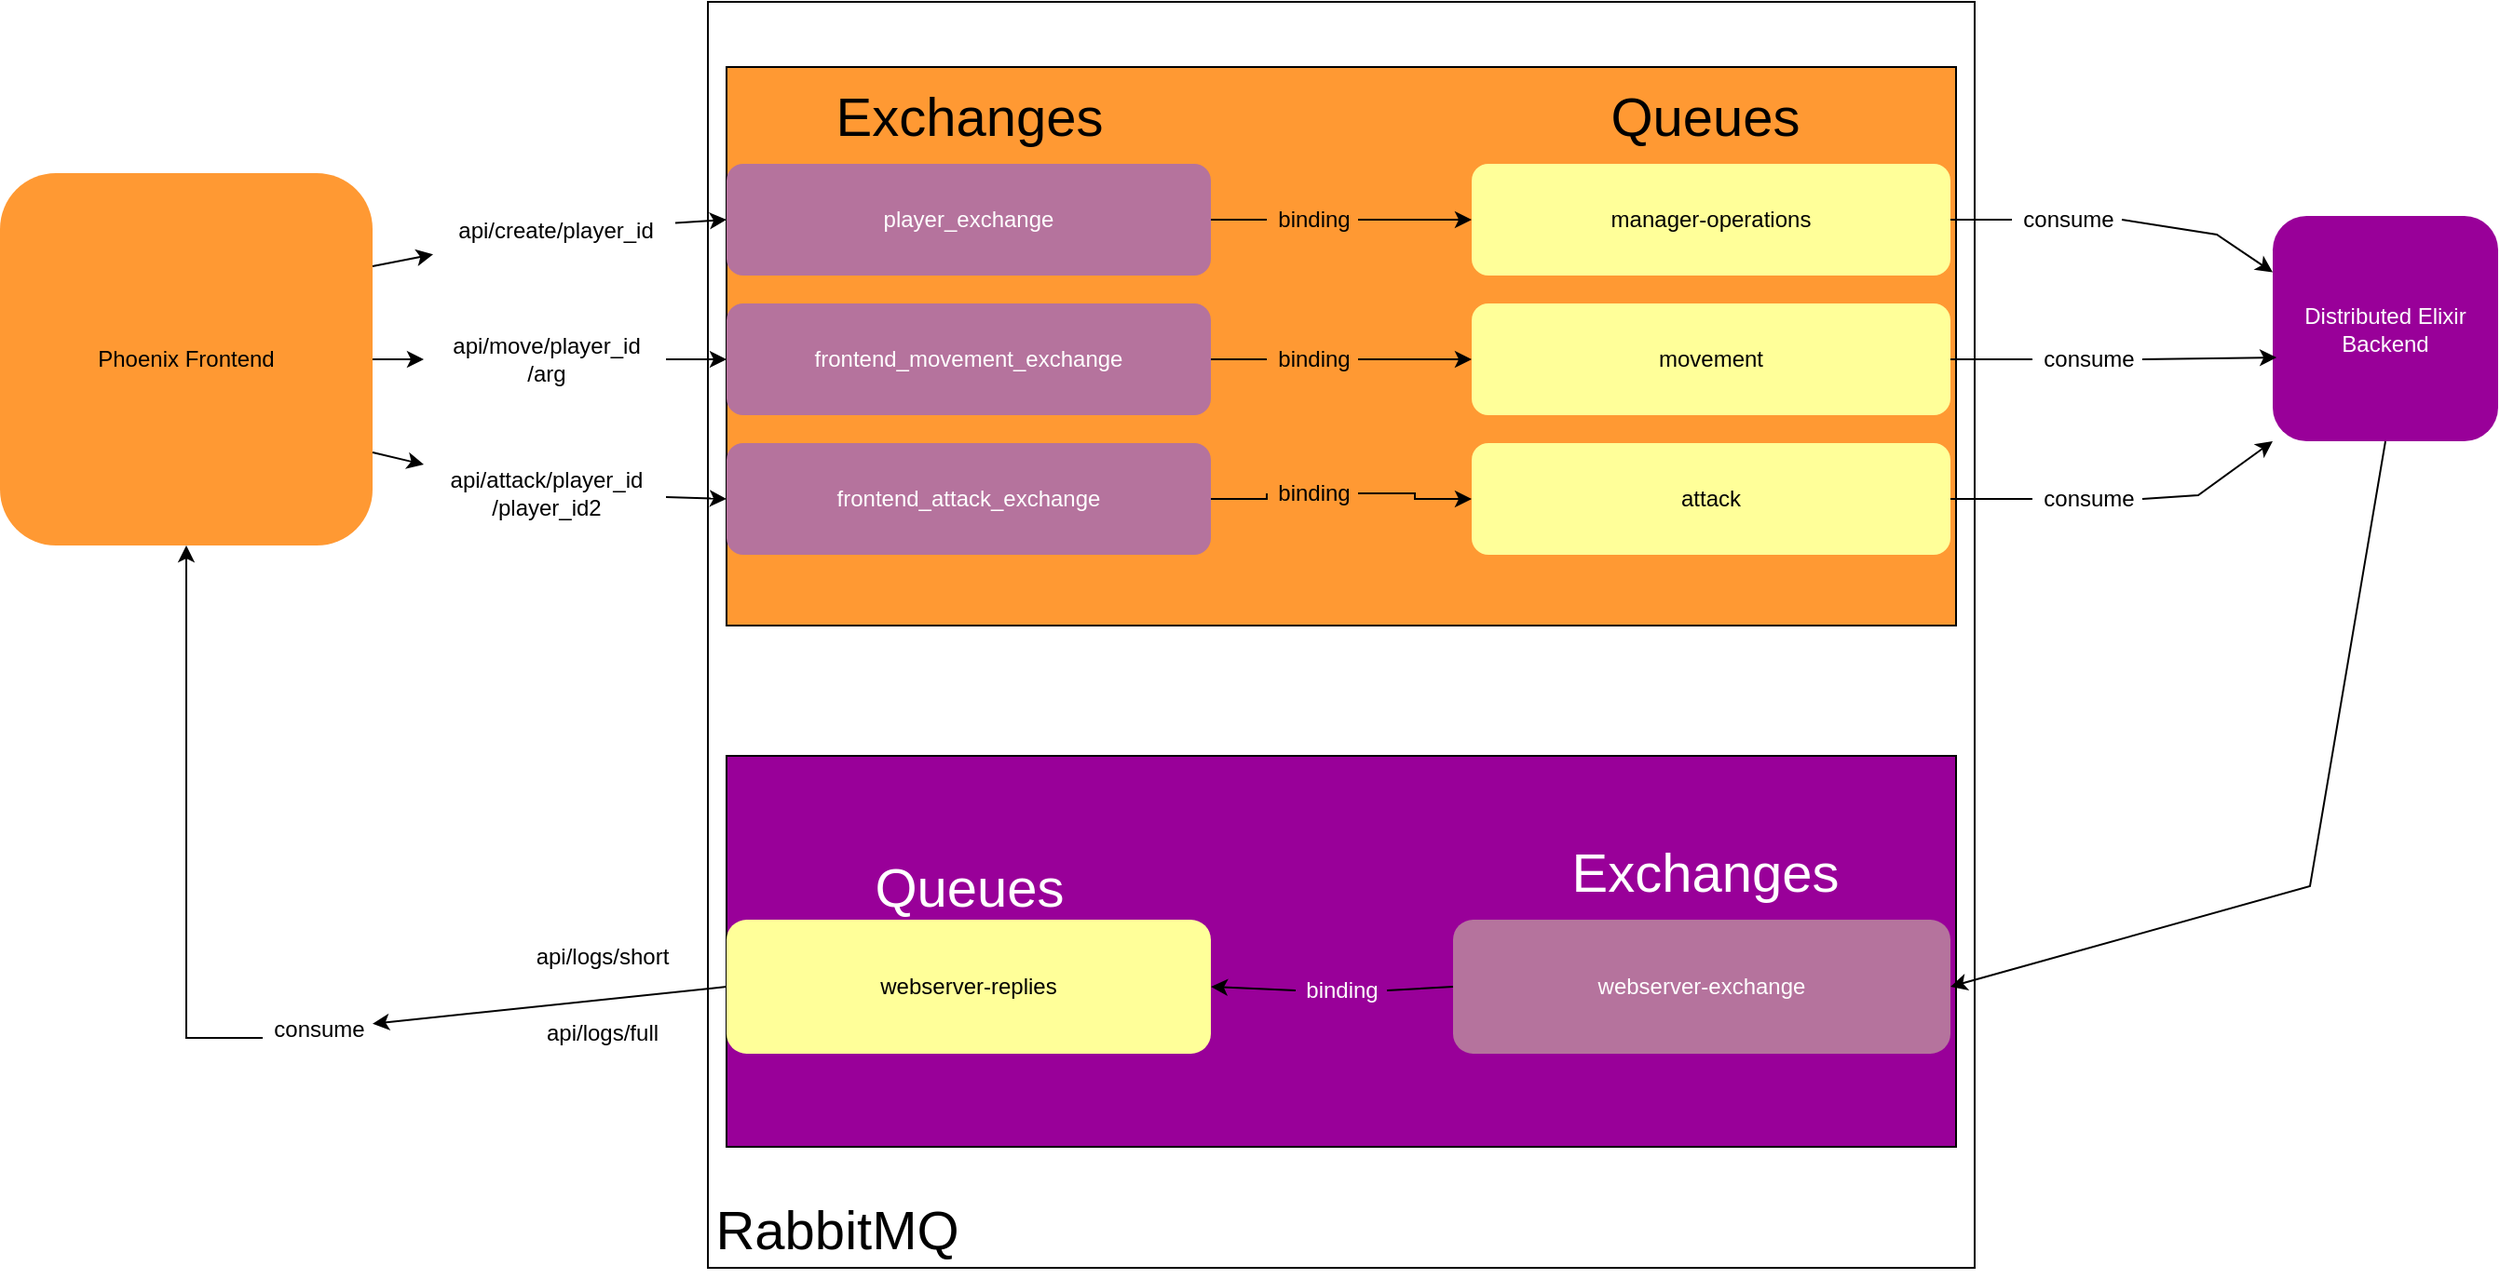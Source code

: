 <mxfile version="20.2.3" type="device"><diagram id="dsw1IVb-NboTczLdyGNc" name="Page-1"><mxGraphModel dx="2272" dy="1862" grid="1" gridSize="10" guides="1" tooltips="1" connect="1" arrows="1" fold="1" page="1" pageScale="1" pageWidth="850" pageHeight="1100" math="0" shadow="0"><root><mxCell id="0"/><mxCell id="1" parent="0"/><mxCell id="7K4MxP2BRTGAO_mFvP_J-1" value="" style="whiteSpace=wrap;html=1;aspect=fixed;" vertex="1" parent="1"><mxGeometry x="80" y="-25" width="680" height="680" as="geometry"/></mxCell><mxCell id="7K4MxP2BRTGAO_mFvP_J-75" value="" style="rounded=0;whiteSpace=wrap;html=1;fontSize=29;fontColor=#FFFFFF;fillColor=#FF9933;gradientColor=none;" vertex="1" parent="1"><mxGeometry x="90" y="10" width="660" height="300" as="geometry"/></mxCell><mxCell id="7K4MxP2BRTGAO_mFvP_J-74" value="" style="rounded=0;whiteSpace=wrap;html=1;fontSize=29;fontColor=#FFFFFF;fillColor=#990099;gradientColor=none;" vertex="1" parent="1"><mxGeometry x="90" y="380" width="660" height="210" as="geometry"/></mxCell><mxCell id="7K4MxP2BRTGAO_mFvP_J-2" style="edgeStyle=orthogonalEdgeStyle;rounded=0;orthogonalLoop=1;jettySize=auto;html=1;exitX=1;exitY=0.5;exitDx=0;exitDy=0;entryX=0;entryY=0.5;entryDx=0;entryDy=0;startArrow=none;" edge="1" parent="1" source="7K4MxP2BRTGAO_mFvP_J-28" target="7K4MxP2BRTGAO_mFvP_J-13"><mxGeometry relative="1" as="geometry"/></mxCell><mxCell id="7K4MxP2BRTGAO_mFvP_J-3" value="frontend_attack_exchange" style="rounded=1;whiteSpace=wrap;html=1;fillColor=#B5739D;strokeColor=none;gradientColor=none;fontColor=#FFFFFF;" vertex="1" parent="1"><mxGeometry x="90" y="212" width="260" height="60" as="geometry"/></mxCell><mxCell id="7K4MxP2BRTGAO_mFvP_J-4" style="edgeStyle=orthogonalEdgeStyle;rounded=0;orthogonalLoop=1;jettySize=auto;html=1;exitX=1;exitY=0.5;exitDx=0;exitDy=0;entryX=0;entryY=0.5;entryDx=0;entryDy=0;startArrow=none;" edge="1" parent="1" source="7K4MxP2BRTGAO_mFvP_J-27" target="7K4MxP2BRTGAO_mFvP_J-11"><mxGeometry relative="1" as="geometry"/></mxCell><mxCell id="7K4MxP2BRTGAO_mFvP_J-5" value="frontend_movement_exchange" style="rounded=1;whiteSpace=wrap;html=1;fillColor=#B5739D;strokeColor=none;gradientColor=none;fontColor=#FFFFFF;" vertex="1" parent="1"><mxGeometry x="90" y="137" width="260" height="60" as="geometry"/></mxCell><mxCell id="7K4MxP2BRTGAO_mFvP_J-6" style="edgeStyle=orthogonalEdgeStyle;rounded=0;orthogonalLoop=1;jettySize=auto;html=1;exitX=1;exitY=0.5;exitDx=0;exitDy=0;entryX=0;entryY=0.5;entryDx=0;entryDy=0;startArrow=none;" edge="1" parent="1" source="7K4MxP2BRTGAO_mFvP_J-26" target="7K4MxP2BRTGAO_mFvP_J-9"><mxGeometry relative="1" as="geometry"/></mxCell><mxCell id="7K4MxP2BRTGAO_mFvP_J-7" value="player_exchange" style="rounded=1;whiteSpace=wrap;html=1;fillColor=#B5739D;strokeColor=none;gradientColor=none;fontColor=#FFFFFF;" vertex="1" parent="1"><mxGeometry x="90" y="62" width="260" height="60" as="geometry"/></mxCell><mxCell id="7K4MxP2BRTGAO_mFvP_J-9" value="manager-operations" style="rounded=1;whiteSpace=wrap;html=1;fillColor=#FFFF99;strokeColor=none;shadow=0;glass=0;" vertex="1" parent="1"><mxGeometry x="490" y="62" width="257" height="60" as="geometry"/></mxCell><mxCell id="7K4MxP2BRTGAO_mFvP_J-11" value="movement" style="rounded=1;whiteSpace=wrap;html=1;fillColor=#FFFF99;strokeColor=none;" vertex="1" parent="1"><mxGeometry x="490" y="137" width="257" height="60" as="geometry"/></mxCell><mxCell id="7K4MxP2BRTGAO_mFvP_J-13" value="attack" style="rounded=1;whiteSpace=wrap;html=1;fillColor=#FFFF99;strokeColor=none;" vertex="1" parent="1"><mxGeometry x="490" y="212" width="257" height="60" as="geometry"/></mxCell><mxCell id="7K4MxP2BRTGAO_mFvP_J-15" value="webserver-exchange" style="rounded=1;whiteSpace=wrap;html=1;fillColor=#B5739D;strokeColor=none;gradientColor=none;fontColor=#FFFFFF;" vertex="1" parent="1"><mxGeometry x="480" y="468" width="267" height="72" as="geometry"/></mxCell><mxCell id="7K4MxP2BRTGAO_mFvP_J-16" style="edgeStyle=orthogonalEdgeStyle;rounded=0;orthogonalLoop=1;jettySize=auto;html=1;exitX=0;exitY=0.75;exitDx=0;exitDy=0;entryX=0.5;entryY=1;entryDx=0;entryDy=0;startArrow=none;" edge="1" parent="1" source="7K4MxP2BRTGAO_mFvP_J-33" target="7K4MxP2BRTGAO_mFvP_J-21"><mxGeometry relative="1" as="geometry"/></mxCell><mxCell id="7K4MxP2BRTGAO_mFvP_J-17" value="webserver-replies" style="rounded=1;whiteSpace=wrap;html=1;fillColor=#FFFF99;strokeColor=none;" vertex="1" parent="1"><mxGeometry x="90" y="468" width="260" height="72" as="geometry"/></mxCell><mxCell id="7K4MxP2BRTGAO_mFvP_J-21" value="Phoenix Frontend" style="whiteSpace=wrap;html=1;aspect=fixed;fillColor=#FF9933;strokeColor=none;rounded=1;gradientColor=none;" vertex="1" parent="1"><mxGeometry x="-300" y="67" width="200" height="200" as="geometry"/></mxCell><mxCell id="7K4MxP2BRTGAO_mFvP_J-24" value="Distributed Elixir Backend" style="whiteSpace=wrap;html=1;aspect=fixed;fillColor=#990099;strokeColor=none;rounded=1;gradientColor=none;fontColor=#FFFFFF;" vertex="1" parent="1"><mxGeometry x="920" y="90" width="121" height="121" as="geometry"/></mxCell><mxCell id="7K4MxP2BRTGAO_mFvP_J-25" value="RabbitMQ" style="text;html=1;align=center;verticalAlign=middle;resizable=0;points=[];autosize=1;strokeColor=none;fillColor=none;fontSize=29;" vertex="1" parent="1"><mxGeometry x="73.5" y="610" width="150" height="50" as="geometry"/></mxCell><mxCell id="7K4MxP2BRTGAO_mFvP_J-37" value="api/logs/short" style="text;html=1;align=center;verticalAlign=middle;resizable=0;points=[];autosize=1;strokeColor=none;fillColor=none;" vertex="1" parent="1"><mxGeometry x="-18" y="479" width="81" height="18" as="geometry"/></mxCell><mxCell id="7K4MxP2BRTGAO_mFvP_J-38" value="api/logs/full" style="text;html=1;align=center;verticalAlign=middle;resizable=0;points=[];autosize=1;strokeColor=none;fillColor=none;" vertex="1" parent="1"><mxGeometry x="-12.5" y="520" width="70" height="18" as="geometry"/></mxCell><mxCell id="7K4MxP2BRTGAO_mFvP_J-41" value="" style="endArrow=classic;html=1;rounded=0;entryX=0;entryY=0.5;entryDx=0;entryDy=0;startArrow=none;" edge="1" parent="1" source="7K4MxP2BRTGAO_mFvP_J-34" target="7K4MxP2BRTGAO_mFvP_J-7"><mxGeometry width="50" height="50" relative="1" as="geometry"><mxPoint x="-110" y="285" as="sourcePoint"/><mxPoint x="-60" y="235" as="targetPoint"/><Array as="points"/></mxGeometry></mxCell><mxCell id="7K4MxP2BRTGAO_mFvP_J-42" value="" style="endArrow=classic;html=1;rounded=0;exitX=1;exitY=0.5;exitDx=0;exitDy=0;entryX=0;entryY=0.5;entryDx=0;entryDy=0;startArrow=none;" edge="1" parent="1" source="7K4MxP2BRTGAO_mFvP_J-35" target="7K4MxP2BRTGAO_mFvP_J-5"><mxGeometry width="50" height="50" relative="1" as="geometry"><mxPoint x="-90" y="360" as="sourcePoint"/><mxPoint x="-40" y="310" as="targetPoint"/></mxGeometry></mxCell><mxCell id="7K4MxP2BRTGAO_mFvP_J-43" value="" style="endArrow=classic;html=1;rounded=0;entryX=0;entryY=0.5;entryDx=0;entryDy=0;startArrow=none;" edge="1" parent="1" source="7K4MxP2BRTGAO_mFvP_J-36" target="7K4MxP2BRTGAO_mFvP_J-3"><mxGeometry width="50" height="50" relative="1" as="geometry"><mxPoint x="-50" y="360" as="sourcePoint"/><mxPoint y="310" as="targetPoint"/><Array as="points"/></mxGeometry></mxCell><mxCell id="7K4MxP2BRTGAO_mFvP_J-34" value="api/create/player_id" style="text;html=1;align=center;verticalAlign=middle;resizable=0;points=[];autosize=1;strokeColor=none;fillColor=none;rotation=0;" vertex="1" parent="1"><mxGeometry x="-67.5" y="83" width="130" height="30" as="geometry"/></mxCell><mxCell id="7K4MxP2BRTGAO_mFvP_J-35" value="api/move/player_id&lt;br&gt;/arg" style="text;html=1;align=center;verticalAlign=middle;resizable=0;points=[];autosize=1;strokeColor=none;fillColor=none;" vertex="1" parent="1"><mxGeometry x="-72.5" y="147" width="130" height="40" as="geometry"/></mxCell><mxCell id="7K4MxP2BRTGAO_mFvP_J-36" value="api/attack/player_id&lt;br&gt;/player_id2" style="text;html=1;align=center;verticalAlign=middle;resizable=0;points=[];autosize=1;strokeColor=none;fillColor=none;" vertex="1" parent="1"><mxGeometry x="-72.5" y="219" width="130" height="40" as="geometry"/></mxCell><mxCell id="7K4MxP2BRTGAO_mFvP_J-48" value="" style="endArrow=classic;html=1;rounded=0;fontSize=29;exitX=1;exitY=0.5;exitDx=0;exitDy=0;entryX=0.017;entryY=0.628;entryDx=0;entryDy=0;startArrow=none;entryPerimeter=0;" edge="1" parent="1" source="7K4MxP2BRTGAO_mFvP_J-29" target="7K4MxP2BRTGAO_mFvP_J-24"><mxGeometry width="50" height="50" relative="1" as="geometry"><mxPoint x="840" y="370" as="sourcePoint"/><mxPoint x="890" y="320" as="targetPoint"/></mxGeometry></mxCell><mxCell id="7K4MxP2BRTGAO_mFvP_J-49" value="" style="endArrow=classic;html=1;rounded=0;fontSize=29;exitX=1;exitY=0.5;exitDx=0;exitDy=0;entryX=0;entryY=1;entryDx=0;entryDy=0;startArrow=none;" edge="1" parent="1" source="7K4MxP2BRTGAO_mFvP_J-32" target="7K4MxP2BRTGAO_mFvP_J-24"><mxGeometry width="50" height="50" relative="1" as="geometry"><mxPoint x="880" y="380" as="sourcePoint"/><mxPoint x="930" y="330" as="targetPoint"/><Array as="points"><mxPoint x="880" y="240"/></Array></mxGeometry></mxCell><mxCell id="7K4MxP2BRTGAO_mFvP_J-32" value="consume" style="text;html=1;align=center;verticalAlign=middle;resizable=0;points=[];autosize=1;strokeColor=none;fillColor=none;" vertex="1" parent="1"><mxGeometry x="791" y="233" width="59" height="18" as="geometry"/></mxCell><mxCell id="7K4MxP2BRTGAO_mFvP_J-50" value="" style="endArrow=none;html=1;rounded=0;fontSize=29;exitX=1;exitY=0.5;exitDx=0;exitDy=0;" edge="1" parent="1" source="7K4MxP2BRTGAO_mFvP_J-13" target="7K4MxP2BRTGAO_mFvP_J-32"><mxGeometry width="50" height="50" relative="1" as="geometry"><mxPoint x="747" y="242" as="sourcePoint"/><mxPoint x="920" y="211" as="targetPoint"/><Array as="points"/></mxGeometry></mxCell><mxCell id="7K4MxP2BRTGAO_mFvP_J-29" value="consume" style="text;html=1;align=center;verticalAlign=middle;resizable=0;points=[];autosize=1;strokeColor=none;fillColor=none;" vertex="1" parent="1"><mxGeometry x="791" y="158" width="59" height="18" as="geometry"/></mxCell><mxCell id="7K4MxP2BRTGAO_mFvP_J-51" value="" style="endArrow=none;html=1;rounded=0;fontSize=29;exitX=1;exitY=0.5;exitDx=0;exitDy=0;entryX=0;entryY=0.5;entryDx=0;entryDy=0;" edge="1" parent="1" source="7K4MxP2BRTGAO_mFvP_J-11" target="7K4MxP2BRTGAO_mFvP_J-29"><mxGeometry width="50" height="50" relative="1" as="geometry"><mxPoint x="747" y="167" as="sourcePoint"/><mxPoint x="920" y="171" as="targetPoint"/></mxGeometry></mxCell><mxCell id="7K4MxP2BRTGAO_mFvP_J-53" value="" style="endArrow=classic;html=1;rounded=0;fontSize=29;exitX=1;exitY=0.5;exitDx=0;exitDy=0;entryX=0;entryY=0.25;entryDx=0;entryDy=0;startArrow=none;" edge="1" parent="1" source="7K4MxP2BRTGAO_mFvP_J-31" target="7K4MxP2BRTGAO_mFvP_J-24"><mxGeometry width="50" height="50" relative="1" as="geometry"><mxPoint x="800" y="70" as="sourcePoint"/><mxPoint x="900" y="90" as="targetPoint"/><Array as="points"><mxPoint x="890" y="100"/></Array></mxGeometry></mxCell><mxCell id="7K4MxP2BRTGAO_mFvP_J-31" value="consume" style="text;html=1;align=center;verticalAlign=middle;resizable=0;points=[];autosize=1;strokeColor=none;fillColor=none;" vertex="1" parent="1"><mxGeometry x="780" y="83" width="59" height="18" as="geometry"/></mxCell><mxCell id="7K4MxP2BRTGAO_mFvP_J-54" value="" style="endArrow=none;html=1;rounded=0;fontSize=29;exitX=1;exitY=0.5;exitDx=0;exitDy=0;" edge="1" parent="1" source="7K4MxP2BRTGAO_mFvP_J-9" target="7K4MxP2BRTGAO_mFvP_J-31"><mxGeometry width="50" height="50" relative="1" as="geometry"><mxPoint x="747" y="92" as="sourcePoint"/><mxPoint x="920" y="131" as="targetPoint"/><Array as="points"/></mxGeometry></mxCell><mxCell id="7K4MxP2BRTGAO_mFvP_J-55" value="Exchanges" style="text;html=1;align=center;verticalAlign=middle;resizable=0;points=[];autosize=1;strokeColor=none;fillColor=none;fontSize=29;" vertex="1" parent="1"><mxGeometry x="135" y="12" width="170" height="50" as="geometry"/></mxCell><mxCell id="7K4MxP2BRTGAO_mFvP_J-56" value="Queues" style="text;html=1;align=center;verticalAlign=middle;resizable=0;points=[];autosize=1;strokeColor=none;fillColor=none;fontSize=29;" vertex="1" parent="1"><mxGeometry x="550" y="12" width="130" height="50" as="geometry"/></mxCell><mxCell id="7K4MxP2BRTGAO_mFvP_J-59" value="" style="endArrow=classic;html=1;rounded=0;fontSize=29;exitX=1;exitY=0.25;exitDx=0;exitDy=0;" edge="1" parent="1" source="7K4MxP2BRTGAO_mFvP_J-21" target="7K4MxP2BRTGAO_mFvP_J-34"><mxGeometry width="50" height="50" relative="1" as="geometry"><mxPoint x="-30" y="30" as="sourcePoint"/><mxPoint x="20" y="-20" as="targetPoint"/></mxGeometry></mxCell><mxCell id="7K4MxP2BRTGAO_mFvP_J-60" value="" style="endArrow=classic;html=1;rounded=0;fontSize=29;exitX=1;exitY=0.5;exitDx=0;exitDy=0;" edge="1" parent="1" source="7K4MxP2BRTGAO_mFvP_J-21" target="7K4MxP2BRTGAO_mFvP_J-35"><mxGeometry width="50" height="50" relative="1" as="geometry"><mxPoint x="-40" y="390" as="sourcePoint"/><mxPoint x="10" y="340" as="targetPoint"/></mxGeometry></mxCell><mxCell id="7K4MxP2BRTGAO_mFvP_J-61" value="" style="endArrow=classic;html=1;rounded=0;fontSize=29;exitX=1;exitY=0.75;exitDx=0;exitDy=0;" edge="1" parent="1" source="7K4MxP2BRTGAO_mFvP_J-21" target="7K4MxP2BRTGAO_mFvP_J-36"><mxGeometry width="50" height="50" relative="1" as="geometry"><mxPoint x="-80" y="390" as="sourcePoint"/><mxPoint x="-30" y="340" as="targetPoint"/></mxGeometry></mxCell><mxCell id="7K4MxP2BRTGAO_mFvP_J-33" value="consume" style="text;html=1;align=center;verticalAlign=middle;resizable=0;points=[];autosize=1;strokeColor=none;fillColor=none;" vertex="1" parent="1"><mxGeometry x="-159" y="518" width="59" height="18" as="geometry"/></mxCell><mxCell id="7K4MxP2BRTGAO_mFvP_J-63" value="" style="endArrow=classic;html=1;rounded=0;fontSize=29;fontColor=#FFFFFF;exitX=0.5;exitY=1;exitDx=0;exitDy=0;entryX=1;entryY=0.5;entryDx=0;entryDy=0;" edge="1" parent="1" source="7K4MxP2BRTGAO_mFvP_J-24" target="7K4MxP2BRTGAO_mFvP_J-15"><mxGeometry width="50" height="50" relative="1" as="geometry"><mxPoint x="970" y="390" as="sourcePoint"/><mxPoint x="1020" y="340" as="targetPoint"/><Array as="points"><mxPoint x="940" y="450"/></Array></mxGeometry></mxCell><mxCell id="7K4MxP2BRTGAO_mFvP_J-66" value="" style="endArrow=classic;html=1;rounded=0;fontSize=29;fontColor=#FFFFFF;exitX=0;exitY=0.5;exitDx=0;exitDy=0;entryX=1;entryY=0.5;entryDx=0;entryDy=0;startArrow=none;" edge="1" parent="1" source="7K4MxP2BRTGAO_mFvP_J-30" target="7K4MxP2BRTGAO_mFvP_J-17"><mxGeometry width="50" height="50" relative="1" as="geometry"><mxPoint x="-80" y="400" as="sourcePoint"/><mxPoint x="-30" y="350" as="targetPoint"/></mxGeometry></mxCell><mxCell id="7K4MxP2BRTGAO_mFvP_J-30" value="binding" style="text;html=1;align=center;verticalAlign=middle;resizable=0;points=[];autosize=1;strokeColor=none;fillColor=none;fontColor=#FFFFFF;" vertex="1" parent="1"><mxGeometry x="395.5" y="497" width="49" height="18" as="geometry"/></mxCell><mxCell id="7K4MxP2BRTGAO_mFvP_J-67" value="" style="endArrow=none;html=1;rounded=0;fontSize=29;fontColor=#FFFFFF;exitX=0;exitY=0.5;exitDx=0;exitDy=0;entryX=1;entryY=0.5;entryDx=0;entryDy=0;" edge="1" parent="1" source="7K4MxP2BRTGAO_mFvP_J-15" target="7K4MxP2BRTGAO_mFvP_J-30"><mxGeometry width="50" height="50" relative="1" as="geometry"><mxPoint x="481.5" y="484" as="sourcePoint"/><mxPoint x="336" y="506" as="targetPoint"/></mxGeometry></mxCell><mxCell id="7K4MxP2BRTGAO_mFvP_J-28" value="binding" style="text;html=1;align=center;verticalAlign=middle;resizable=0;points=[];autosize=1;strokeColor=none;fillColor=none;" vertex="1" parent="1"><mxGeometry x="380" y="230" width="49" height="18" as="geometry"/></mxCell><mxCell id="7K4MxP2BRTGAO_mFvP_J-68" value="" style="edgeStyle=orthogonalEdgeStyle;rounded=0;orthogonalLoop=1;jettySize=auto;html=1;exitX=1;exitY=0.5;exitDx=0;exitDy=0;entryX=0;entryY=0.5;entryDx=0;entryDy=0;endArrow=none;" edge="1" parent="1" source="7K4MxP2BRTGAO_mFvP_J-3" target="7K4MxP2BRTGAO_mFvP_J-28"><mxGeometry relative="1" as="geometry"><mxPoint x="350" y="242" as="sourcePoint"/><mxPoint x="490" y="242" as="targetPoint"/></mxGeometry></mxCell><mxCell id="7K4MxP2BRTGAO_mFvP_J-27" value="binding" style="text;html=1;align=center;verticalAlign=middle;resizable=0;points=[];autosize=1;strokeColor=none;fillColor=none;" vertex="1" parent="1"><mxGeometry x="380" y="158" width="49" height="18" as="geometry"/></mxCell><mxCell id="7K4MxP2BRTGAO_mFvP_J-69" value="" style="edgeStyle=orthogonalEdgeStyle;rounded=0;orthogonalLoop=1;jettySize=auto;html=1;exitX=1;exitY=0.5;exitDx=0;exitDy=0;entryX=0;entryY=0.5;entryDx=0;entryDy=0;endArrow=none;" edge="1" parent="1" source="7K4MxP2BRTGAO_mFvP_J-5" target="7K4MxP2BRTGAO_mFvP_J-27"><mxGeometry relative="1" as="geometry"><mxPoint x="350" y="167" as="sourcePoint"/><mxPoint x="490" y="167" as="targetPoint"/></mxGeometry></mxCell><mxCell id="7K4MxP2BRTGAO_mFvP_J-26" value="binding" style="text;html=1;align=center;verticalAlign=middle;resizable=0;points=[];autosize=1;strokeColor=none;fillColor=none;" vertex="1" parent="1"><mxGeometry x="380" y="83" width="49" height="18" as="geometry"/></mxCell><mxCell id="7K4MxP2BRTGAO_mFvP_J-70" value="" style="edgeStyle=orthogonalEdgeStyle;rounded=0;orthogonalLoop=1;jettySize=auto;html=1;exitX=1;exitY=0.5;exitDx=0;exitDy=0;entryX=0;entryY=0.5;entryDx=0;entryDy=0;endArrow=none;" edge="1" parent="1" source="7K4MxP2BRTGAO_mFvP_J-7" target="7K4MxP2BRTGAO_mFvP_J-26"><mxGeometry relative="1" as="geometry"><mxPoint x="350" y="92" as="sourcePoint"/><mxPoint x="490" y="92" as="targetPoint"/></mxGeometry></mxCell><mxCell id="7K4MxP2BRTGAO_mFvP_J-71" value="Queues" style="text;html=1;align=center;verticalAlign=middle;resizable=0;points=[];autosize=1;strokeColor=none;fillColor=none;fontSize=29;fontColor=#FFFFFF;" vertex="1" parent="1"><mxGeometry x="155" y="426" width="130" height="50" as="geometry"/></mxCell><mxCell id="7K4MxP2BRTGAO_mFvP_J-72" value="Exchanges" style="text;html=1;align=center;verticalAlign=middle;resizable=0;points=[];autosize=1;strokeColor=none;fillColor=none;fontSize=29;fontColor=#FFFFFF;" vertex="1" parent="1"><mxGeometry x="530" y="418" width="170" height="50" as="geometry"/></mxCell><mxCell id="7K4MxP2BRTGAO_mFvP_J-73" value="" style="endArrow=classic;html=1;rounded=0;fontSize=29;fontColor=#FFFFFF;exitX=0;exitY=0.5;exitDx=0;exitDy=0;" edge="1" parent="1" source="7K4MxP2BRTGAO_mFvP_J-17" target="7K4MxP2BRTGAO_mFvP_J-33"><mxGeometry width="50" height="50" relative="1" as="geometry"><mxPoint x="-10" y="390" as="sourcePoint"/><mxPoint x="-60" y="530" as="targetPoint"/></mxGeometry></mxCell></root></mxGraphModel></diagram></mxfile>